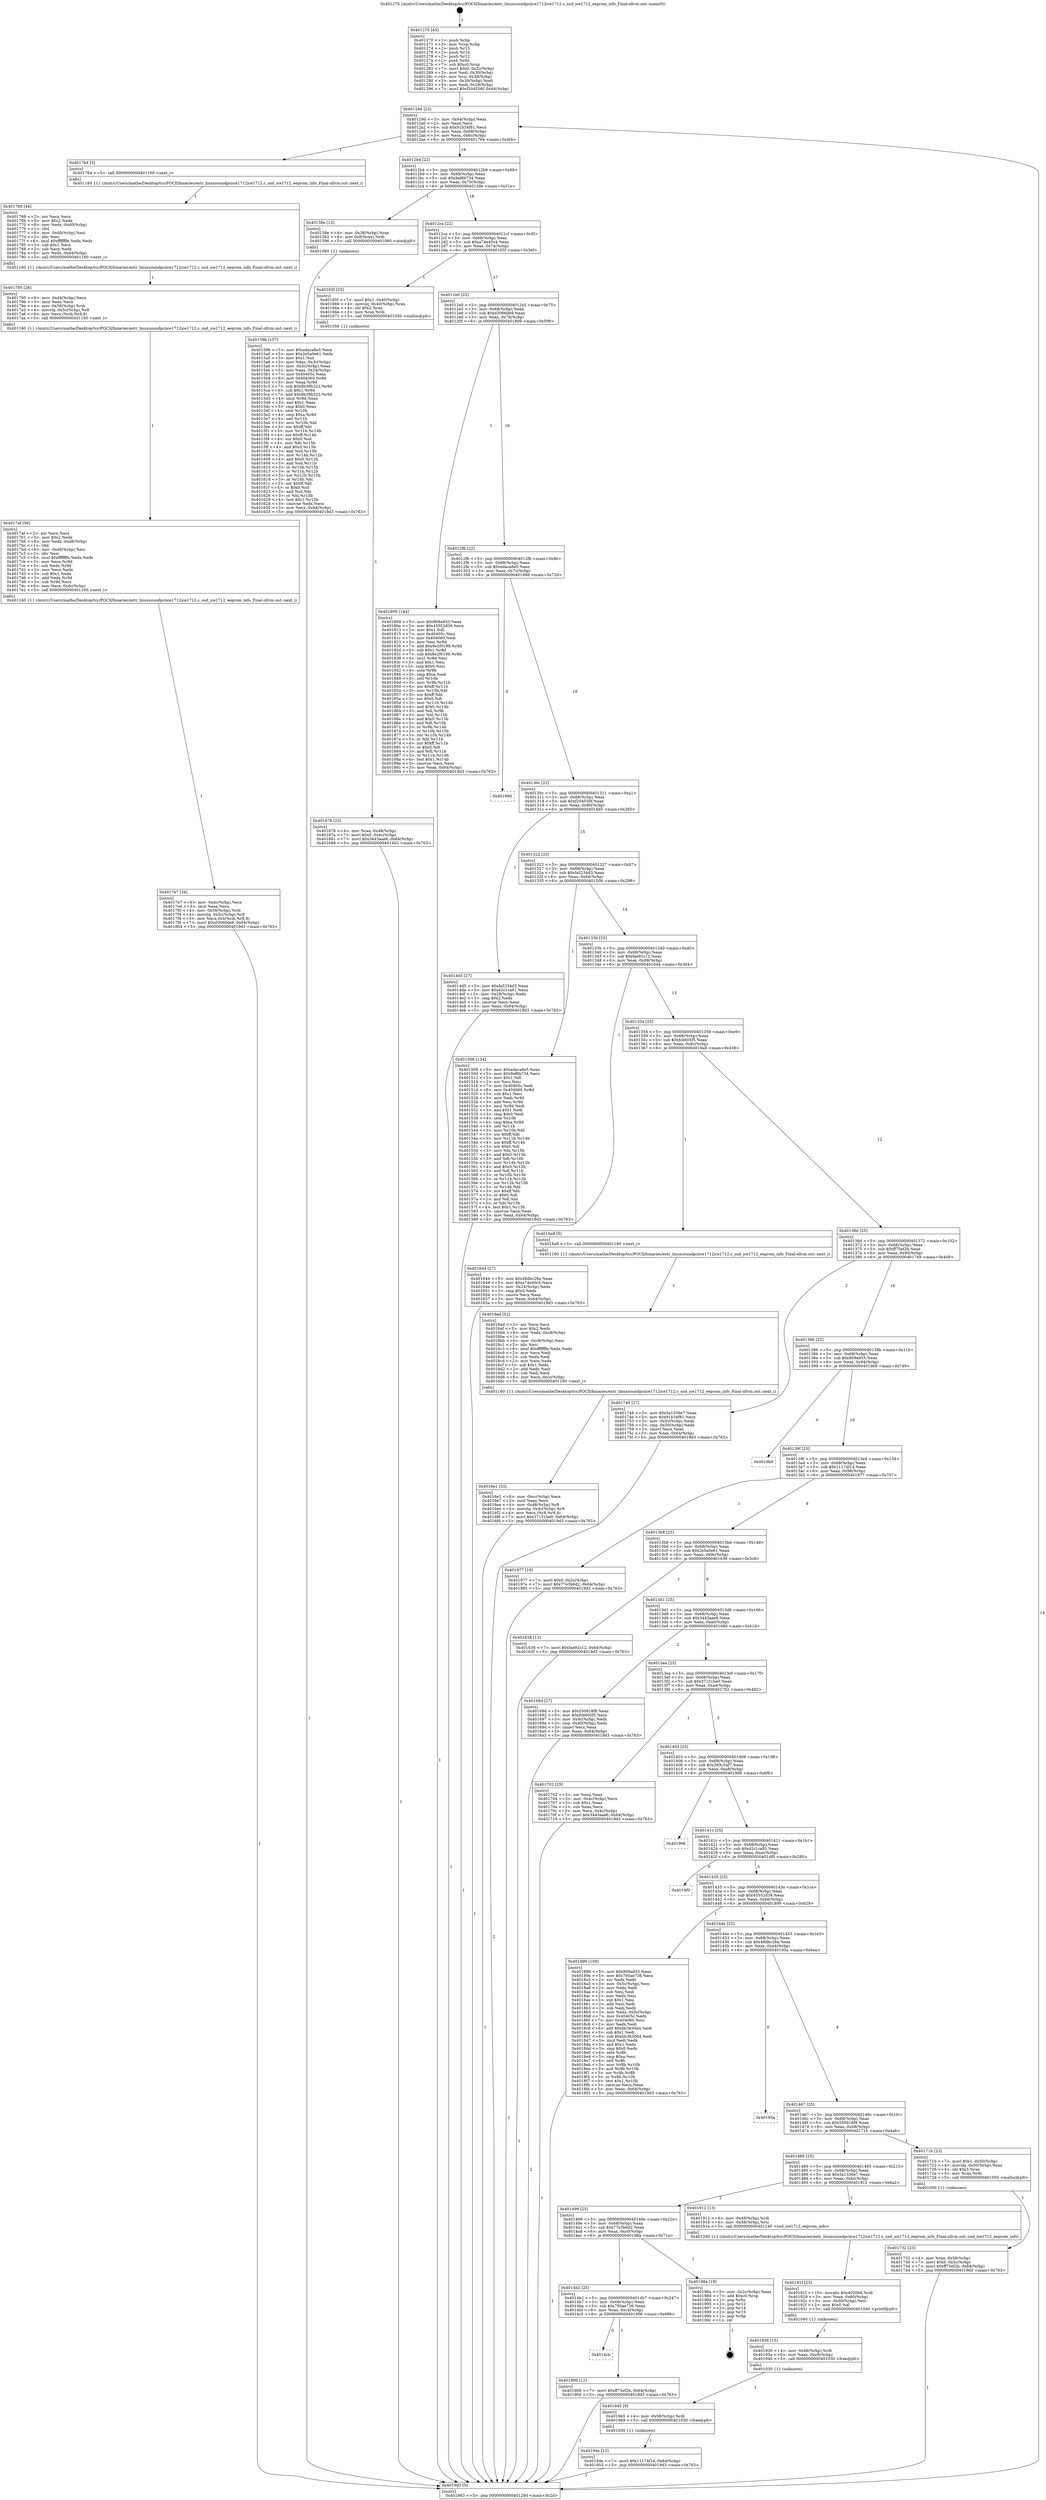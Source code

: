 digraph "0x401270" {
  label = "0x401270 (/mnt/c/Users/mathe/Desktop/tcc/POCII/binaries/extr_linuxsoundpciice1712ice1712.c_snd_ice1712_eeprom_info_Final-ollvm.out::main(0))"
  labelloc = "t"
  node[shape=record]

  Entry [label="",width=0.3,height=0.3,shape=circle,fillcolor=black,style=filled]
  "0x40129d" [label="{
     0x40129d [23]\l
     | [instrs]\l
     &nbsp;&nbsp;0x40129d \<+3\>: mov -0x64(%rbp),%eax\l
     &nbsp;&nbsp;0x4012a0 \<+2\>: mov %eax,%ecx\l
     &nbsp;&nbsp;0x4012a2 \<+6\>: sub $0x91b34f81,%ecx\l
     &nbsp;&nbsp;0x4012a8 \<+3\>: mov %eax,-0x68(%rbp)\l
     &nbsp;&nbsp;0x4012ab \<+3\>: mov %ecx,-0x6c(%rbp)\l
     &nbsp;&nbsp;0x4012ae \<+6\>: je 0000000000401764 \<main+0x4f4\>\l
  }"]
  "0x401764" [label="{
     0x401764 [5]\l
     | [instrs]\l
     &nbsp;&nbsp;0x401764 \<+5\>: call 0000000000401160 \<next_i\>\l
     | [calls]\l
     &nbsp;&nbsp;0x401160 \{1\} (/mnt/c/Users/mathe/Desktop/tcc/POCII/binaries/extr_linuxsoundpciice1712ice1712.c_snd_ice1712_eeprom_info_Final-ollvm.out::next_i)\l
  }"]
  "0x4012b4" [label="{
     0x4012b4 [22]\l
     | [instrs]\l
     &nbsp;&nbsp;0x4012b4 \<+5\>: jmp 00000000004012b9 \<main+0x49\>\l
     &nbsp;&nbsp;0x4012b9 \<+3\>: mov -0x68(%rbp),%eax\l
     &nbsp;&nbsp;0x4012bc \<+5\>: sub $0x9af6b734,%eax\l
     &nbsp;&nbsp;0x4012c1 \<+3\>: mov %eax,-0x70(%rbp)\l
     &nbsp;&nbsp;0x4012c4 \<+6\>: je 000000000040158e \<main+0x31e\>\l
  }"]
  Exit [label="",width=0.3,height=0.3,shape=circle,fillcolor=black,style=filled,peripheries=2]
  "0x40158e" [label="{
     0x40158e [13]\l
     | [instrs]\l
     &nbsp;&nbsp;0x40158e \<+4\>: mov -0x38(%rbp),%rax\l
     &nbsp;&nbsp;0x401592 \<+4\>: mov 0x8(%rax),%rdi\l
     &nbsp;&nbsp;0x401596 \<+5\>: call 0000000000401060 \<atoi@plt\>\l
     | [calls]\l
     &nbsp;&nbsp;0x401060 \{1\} (unknown)\l
  }"]
  "0x4012ca" [label="{
     0x4012ca [22]\l
     | [instrs]\l
     &nbsp;&nbsp;0x4012ca \<+5\>: jmp 00000000004012cf \<main+0x5f\>\l
     &nbsp;&nbsp;0x4012cf \<+3\>: mov -0x68(%rbp),%eax\l
     &nbsp;&nbsp;0x4012d2 \<+5\>: sub $0xa74e40c4,%eax\l
     &nbsp;&nbsp;0x4012d7 \<+3\>: mov %eax,-0x74(%rbp)\l
     &nbsp;&nbsp;0x4012da \<+6\>: je 000000000040165f \<main+0x3ef\>\l
  }"]
  "0x40194e" [label="{
     0x40194e [12]\l
     | [instrs]\l
     &nbsp;&nbsp;0x40194e \<+7\>: movl $0x11174f14,-0x64(%rbp)\l
     &nbsp;&nbsp;0x401955 \<+5\>: jmp 00000000004019d3 \<main+0x763\>\l
  }"]
  "0x40165f" [label="{
     0x40165f [23]\l
     | [instrs]\l
     &nbsp;&nbsp;0x40165f \<+7\>: movl $0x1,-0x40(%rbp)\l
     &nbsp;&nbsp;0x401666 \<+4\>: movslq -0x40(%rbp),%rax\l
     &nbsp;&nbsp;0x40166a \<+4\>: shl $0x2,%rax\l
     &nbsp;&nbsp;0x40166e \<+3\>: mov %rax,%rdi\l
     &nbsp;&nbsp;0x401671 \<+5\>: call 0000000000401050 \<malloc@plt\>\l
     | [calls]\l
     &nbsp;&nbsp;0x401050 \{1\} (unknown)\l
  }"]
  "0x4012e0" [label="{
     0x4012e0 [22]\l
     | [instrs]\l
     &nbsp;&nbsp;0x4012e0 \<+5\>: jmp 00000000004012e5 \<main+0x75\>\l
     &nbsp;&nbsp;0x4012e5 \<+3\>: mov -0x68(%rbp),%eax\l
     &nbsp;&nbsp;0x4012e8 \<+5\>: sub $0xd3066de9,%eax\l
     &nbsp;&nbsp;0x4012ed \<+3\>: mov %eax,-0x78(%rbp)\l
     &nbsp;&nbsp;0x4012f0 \<+6\>: je 0000000000401809 \<main+0x599\>\l
  }"]
  "0x401945" [label="{
     0x401945 [9]\l
     | [instrs]\l
     &nbsp;&nbsp;0x401945 \<+4\>: mov -0x58(%rbp),%rdi\l
     &nbsp;&nbsp;0x401949 \<+5\>: call 0000000000401030 \<free@plt\>\l
     | [calls]\l
     &nbsp;&nbsp;0x401030 \{1\} (unknown)\l
  }"]
  "0x401809" [label="{
     0x401809 [144]\l
     | [instrs]\l
     &nbsp;&nbsp;0x401809 \<+5\>: mov $0x909a933,%eax\l
     &nbsp;&nbsp;0x40180e \<+5\>: mov $0x45552d39,%ecx\l
     &nbsp;&nbsp;0x401813 \<+2\>: mov $0x1,%dl\l
     &nbsp;&nbsp;0x401815 \<+7\>: mov 0x40405c,%esi\l
     &nbsp;&nbsp;0x40181c \<+7\>: mov 0x404060,%edi\l
     &nbsp;&nbsp;0x401823 \<+3\>: mov %esi,%r8d\l
     &nbsp;&nbsp;0x401826 \<+7\>: add $0x8e2f0199,%r8d\l
     &nbsp;&nbsp;0x40182d \<+4\>: sub $0x1,%r8d\l
     &nbsp;&nbsp;0x401831 \<+7\>: sub $0x8e2f0199,%r8d\l
     &nbsp;&nbsp;0x401838 \<+4\>: imul %r8d,%esi\l
     &nbsp;&nbsp;0x40183c \<+3\>: and $0x1,%esi\l
     &nbsp;&nbsp;0x40183f \<+3\>: cmp $0x0,%esi\l
     &nbsp;&nbsp;0x401842 \<+4\>: sete %r9b\l
     &nbsp;&nbsp;0x401846 \<+3\>: cmp $0xa,%edi\l
     &nbsp;&nbsp;0x401849 \<+4\>: setl %r10b\l
     &nbsp;&nbsp;0x40184d \<+3\>: mov %r9b,%r11b\l
     &nbsp;&nbsp;0x401850 \<+4\>: xor $0xff,%r11b\l
     &nbsp;&nbsp;0x401854 \<+3\>: mov %r10b,%bl\l
     &nbsp;&nbsp;0x401857 \<+3\>: xor $0xff,%bl\l
     &nbsp;&nbsp;0x40185a \<+3\>: xor $0x0,%dl\l
     &nbsp;&nbsp;0x40185d \<+3\>: mov %r11b,%r14b\l
     &nbsp;&nbsp;0x401860 \<+4\>: and $0x0,%r14b\l
     &nbsp;&nbsp;0x401864 \<+3\>: and %dl,%r9b\l
     &nbsp;&nbsp;0x401867 \<+3\>: mov %bl,%r15b\l
     &nbsp;&nbsp;0x40186a \<+4\>: and $0x0,%r15b\l
     &nbsp;&nbsp;0x40186e \<+3\>: and %dl,%r10b\l
     &nbsp;&nbsp;0x401871 \<+3\>: or %r9b,%r14b\l
     &nbsp;&nbsp;0x401874 \<+3\>: or %r10b,%r15b\l
     &nbsp;&nbsp;0x401877 \<+3\>: xor %r15b,%r14b\l
     &nbsp;&nbsp;0x40187a \<+3\>: or %bl,%r11b\l
     &nbsp;&nbsp;0x40187d \<+4\>: xor $0xff,%r11b\l
     &nbsp;&nbsp;0x401881 \<+3\>: or $0x0,%dl\l
     &nbsp;&nbsp;0x401884 \<+3\>: and %dl,%r11b\l
     &nbsp;&nbsp;0x401887 \<+3\>: or %r11b,%r14b\l
     &nbsp;&nbsp;0x40188a \<+4\>: test $0x1,%r14b\l
     &nbsp;&nbsp;0x40188e \<+3\>: cmovne %ecx,%eax\l
     &nbsp;&nbsp;0x401891 \<+3\>: mov %eax,-0x64(%rbp)\l
     &nbsp;&nbsp;0x401894 \<+5\>: jmp 00000000004019d3 \<main+0x763\>\l
  }"]
  "0x4012f6" [label="{
     0x4012f6 [22]\l
     | [instrs]\l
     &nbsp;&nbsp;0x4012f6 \<+5\>: jmp 00000000004012fb \<main+0x8b\>\l
     &nbsp;&nbsp;0x4012fb \<+3\>: mov -0x68(%rbp),%eax\l
     &nbsp;&nbsp;0x4012fe \<+5\>: sub $0xedaca8e5,%eax\l
     &nbsp;&nbsp;0x401303 \<+3\>: mov %eax,-0x7c(%rbp)\l
     &nbsp;&nbsp;0x401306 \<+6\>: je 000000000040199d \<main+0x72d\>\l
  }"]
  "0x401936" [label="{
     0x401936 [15]\l
     | [instrs]\l
     &nbsp;&nbsp;0x401936 \<+4\>: mov -0x48(%rbp),%rdi\l
     &nbsp;&nbsp;0x40193a \<+6\>: mov %eax,-0xe0(%rbp)\l
     &nbsp;&nbsp;0x401940 \<+5\>: call 0000000000401030 \<free@plt\>\l
     | [calls]\l
     &nbsp;&nbsp;0x401030 \{1\} (unknown)\l
  }"]
  "0x40199d" [label="{
     0x40199d\l
  }", style=dashed]
  "0x40130c" [label="{
     0x40130c [22]\l
     | [instrs]\l
     &nbsp;&nbsp;0x40130c \<+5\>: jmp 0000000000401311 \<main+0xa1\>\l
     &nbsp;&nbsp;0x401311 \<+3\>: mov -0x68(%rbp),%eax\l
     &nbsp;&nbsp;0x401314 \<+5\>: sub $0xf204556f,%eax\l
     &nbsp;&nbsp;0x401319 \<+3\>: mov %eax,-0x80(%rbp)\l
     &nbsp;&nbsp;0x40131c \<+6\>: je 00000000004014d5 \<main+0x265\>\l
  }"]
  "0x40191f" [label="{
     0x40191f [23]\l
     | [instrs]\l
     &nbsp;&nbsp;0x40191f \<+10\>: movabs $0x4020b6,%rdi\l
     &nbsp;&nbsp;0x401929 \<+3\>: mov %eax,-0x60(%rbp)\l
     &nbsp;&nbsp;0x40192c \<+3\>: mov -0x60(%rbp),%esi\l
     &nbsp;&nbsp;0x40192f \<+2\>: mov $0x0,%al\l
     &nbsp;&nbsp;0x401931 \<+5\>: call 0000000000401040 \<printf@plt\>\l
     | [calls]\l
     &nbsp;&nbsp;0x401040 \{1\} (unknown)\l
  }"]
  "0x4014d5" [label="{
     0x4014d5 [27]\l
     | [instrs]\l
     &nbsp;&nbsp;0x4014d5 \<+5\>: mov $0xfa5234d3,%eax\l
     &nbsp;&nbsp;0x4014da \<+5\>: mov $0x42c1ca91,%ecx\l
     &nbsp;&nbsp;0x4014df \<+3\>: mov -0x28(%rbp),%edx\l
     &nbsp;&nbsp;0x4014e2 \<+3\>: cmp $0x2,%edx\l
     &nbsp;&nbsp;0x4014e5 \<+3\>: cmovne %ecx,%eax\l
     &nbsp;&nbsp;0x4014e8 \<+3\>: mov %eax,-0x64(%rbp)\l
     &nbsp;&nbsp;0x4014eb \<+5\>: jmp 00000000004019d3 \<main+0x763\>\l
  }"]
  "0x401322" [label="{
     0x401322 [25]\l
     | [instrs]\l
     &nbsp;&nbsp;0x401322 \<+5\>: jmp 0000000000401327 \<main+0xb7\>\l
     &nbsp;&nbsp;0x401327 \<+3\>: mov -0x68(%rbp),%eax\l
     &nbsp;&nbsp;0x40132a \<+5\>: sub $0xfa5234d3,%eax\l
     &nbsp;&nbsp;0x40132f \<+6\>: mov %eax,-0x84(%rbp)\l
     &nbsp;&nbsp;0x401335 \<+6\>: je 0000000000401508 \<main+0x298\>\l
  }"]
  "0x4019d3" [label="{
     0x4019d3 [5]\l
     | [instrs]\l
     &nbsp;&nbsp;0x4019d3 \<+5\>: jmp 000000000040129d \<main+0x2d\>\l
  }"]
  "0x401270" [label="{
     0x401270 [45]\l
     | [instrs]\l
     &nbsp;&nbsp;0x401270 \<+1\>: push %rbp\l
     &nbsp;&nbsp;0x401271 \<+3\>: mov %rsp,%rbp\l
     &nbsp;&nbsp;0x401274 \<+2\>: push %r15\l
     &nbsp;&nbsp;0x401276 \<+2\>: push %r14\l
     &nbsp;&nbsp;0x401278 \<+2\>: push %r12\l
     &nbsp;&nbsp;0x40127a \<+1\>: push %rbx\l
     &nbsp;&nbsp;0x40127b \<+7\>: sub $0xc0,%rsp\l
     &nbsp;&nbsp;0x401282 \<+7\>: movl $0x0,-0x2c(%rbp)\l
     &nbsp;&nbsp;0x401289 \<+3\>: mov %edi,-0x30(%rbp)\l
     &nbsp;&nbsp;0x40128c \<+4\>: mov %rsi,-0x38(%rbp)\l
     &nbsp;&nbsp;0x401290 \<+3\>: mov -0x30(%rbp),%edi\l
     &nbsp;&nbsp;0x401293 \<+3\>: mov %edi,-0x28(%rbp)\l
     &nbsp;&nbsp;0x401296 \<+7\>: movl $0xf204556f,-0x64(%rbp)\l
  }"]
  "0x4014cb" [label="{
     0x4014cb\l
  }", style=dashed]
  "0x401508" [label="{
     0x401508 [134]\l
     | [instrs]\l
     &nbsp;&nbsp;0x401508 \<+5\>: mov $0xedaca8e5,%eax\l
     &nbsp;&nbsp;0x40150d \<+5\>: mov $0x9af6b734,%ecx\l
     &nbsp;&nbsp;0x401512 \<+2\>: mov $0x1,%dl\l
     &nbsp;&nbsp;0x401514 \<+2\>: xor %esi,%esi\l
     &nbsp;&nbsp;0x401516 \<+7\>: mov 0x40405c,%edi\l
     &nbsp;&nbsp;0x40151d \<+8\>: mov 0x404060,%r8d\l
     &nbsp;&nbsp;0x401525 \<+3\>: sub $0x1,%esi\l
     &nbsp;&nbsp;0x401528 \<+3\>: mov %edi,%r9d\l
     &nbsp;&nbsp;0x40152b \<+3\>: add %esi,%r9d\l
     &nbsp;&nbsp;0x40152e \<+4\>: imul %r9d,%edi\l
     &nbsp;&nbsp;0x401532 \<+3\>: and $0x1,%edi\l
     &nbsp;&nbsp;0x401535 \<+3\>: cmp $0x0,%edi\l
     &nbsp;&nbsp;0x401538 \<+4\>: sete %r10b\l
     &nbsp;&nbsp;0x40153c \<+4\>: cmp $0xa,%r8d\l
     &nbsp;&nbsp;0x401540 \<+4\>: setl %r11b\l
     &nbsp;&nbsp;0x401544 \<+3\>: mov %r10b,%bl\l
     &nbsp;&nbsp;0x401547 \<+3\>: xor $0xff,%bl\l
     &nbsp;&nbsp;0x40154a \<+3\>: mov %r11b,%r14b\l
     &nbsp;&nbsp;0x40154d \<+4\>: xor $0xff,%r14b\l
     &nbsp;&nbsp;0x401551 \<+3\>: xor $0x0,%dl\l
     &nbsp;&nbsp;0x401554 \<+3\>: mov %bl,%r15b\l
     &nbsp;&nbsp;0x401557 \<+4\>: and $0x0,%r15b\l
     &nbsp;&nbsp;0x40155b \<+3\>: and %dl,%r10b\l
     &nbsp;&nbsp;0x40155e \<+3\>: mov %r14b,%r12b\l
     &nbsp;&nbsp;0x401561 \<+4\>: and $0x0,%r12b\l
     &nbsp;&nbsp;0x401565 \<+3\>: and %dl,%r11b\l
     &nbsp;&nbsp;0x401568 \<+3\>: or %r10b,%r15b\l
     &nbsp;&nbsp;0x40156b \<+3\>: or %r11b,%r12b\l
     &nbsp;&nbsp;0x40156e \<+3\>: xor %r12b,%r15b\l
     &nbsp;&nbsp;0x401571 \<+3\>: or %r14b,%bl\l
     &nbsp;&nbsp;0x401574 \<+3\>: xor $0xff,%bl\l
     &nbsp;&nbsp;0x401577 \<+3\>: or $0x0,%dl\l
     &nbsp;&nbsp;0x40157a \<+2\>: and %dl,%bl\l
     &nbsp;&nbsp;0x40157c \<+3\>: or %bl,%r15b\l
     &nbsp;&nbsp;0x40157f \<+4\>: test $0x1,%r15b\l
     &nbsp;&nbsp;0x401583 \<+3\>: cmovne %ecx,%eax\l
     &nbsp;&nbsp;0x401586 \<+3\>: mov %eax,-0x64(%rbp)\l
     &nbsp;&nbsp;0x401589 \<+5\>: jmp 00000000004019d3 \<main+0x763\>\l
  }"]
  "0x40133b" [label="{
     0x40133b [25]\l
     | [instrs]\l
     &nbsp;&nbsp;0x40133b \<+5\>: jmp 0000000000401340 \<main+0xd0\>\l
     &nbsp;&nbsp;0x401340 \<+3\>: mov -0x68(%rbp),%eax\l
     &nbsp;&nbsp;0x401343 \<+5\>: sub $0xfae92c12,%eax\l
     &nbsp;&nbsp;0x401348 \<+6\>: mov %eax,-0x88(%rbp)\l
     &nbsp;&nbsp;0x40134e \<+6\>: je 0000000000401644 \<main+0x3d4\>\l
  }"]
  "0x40159b" [label="{
     0x40159b [157]\l
     | [instrs]\l
     &nbsp;&nbsp;0x40159b \<+5\>: mov $0xedaca8e5,%ecx\l
     &nbsp;&nbsp;0x4015a0 \<+5\>: mov $0x2e5a0e61,%edx\l
     &nbsp;&nbsp;0x4015a5 \<+3\>: mov $0x1,%sil\l
     &nbsp;&nbsp;0x4015a8 \<+3\>: mov %eax,-0x3c(%rbp)\l
     &nbsp;&nbsp;0x4015ab \<+3\>: mov -0x3c(%rbp),%eax\l
     &nbsp;&nbsp;0x4015ae \<+3\>: mov %eax,-0x24(%rbp)\l
     &nbsp;&nbsp;0x4015b1 \<+7\>: mov 0x40405c,%eax\l
     &nbsp;&nbsp;0x4015b8 \<+8\>: mov 0x404060,%r8d\l
     &nbsp;&nbsp;0x4015c0 \<+3\>: mov %eax,%r9d\l
     &nbsp;&nbsp;0x4015c3 \<+7\>: sub $0x8b39b322,%r9d\l
     &nbsp;&nbsp;0x4015ca \<+4\>: sub $0x1,%r9d\l
     &nbsp;&nbsp;0x4015ce \<+7\>: add $0x8b39b322,%r9d\l
     &nbsp;&nbsp;0x4015d5 \<+4\>: imul %r9d,%eax\l
     &nbsp;&nbsp;0x4015d9 \<+3\>: and $0x1,%eax\l
     &nbsp;&nbsp;0x4015dc \<+3\>: cmp $0x0,%eax\l
     &nbsp;&nbsp;0x4015df \<+4\>: sete %r10b\l
     &nbsp;&nbsp;0x4015e3 \<+4\>: cmp $0xa,%r8d\l
     &nbsp;&nbsp;0x4015e7 \<+4\>: setl %r11b\l
     &nbsp;&nbsp;0x4015eb \<+3\>: mov %r10b,%bl\l
     &nbsp;&nbsp;0x4015ee \<+3\>: xor $0xff,%bl\l
     &nbsp;&nbsp;0x4015f1 \<+3\>: mov %r11b,%r14b\l
     &nbsp;&nbsp;0x4015f4 \<+4\>: xor $0xff,%r14b\l
     &nbsp;&nbsp;0x4015f8 \<+4\>: xor $0x0,%sil\l
     &nbsp;&nbsp;0x4015fc \<+3\>: mov %bl,%r15b\l
     &nbsp;&nbsp;0x4015ff \<+4\>: and $0x0,%r15b\l
     &nbsp;&nbsp;0x401603 \<+3\>: and %sil,%r10b\l
     &nbsp;&nbsp;0x401606 \<+3\>: mov %r14b,%r12b\l
     &nbsp;&nbsp;0x401609 \<+4\>: and $0x0,%r12b\l
     &nbsp;&nbsp;0x40160d \<+3\>: and %sil,%r11b\l
     &nbsp;&nbsp;0x401610 \<+3\>: or %r10b,%r15b\l
     &nbsp;&nbsp;0x401613 \<+3\>: or %r11b,%r12b\l
     &nbsp;&nbsp;0x401616 \<+3\>: xor %r12b,%r15b\l
     &nbsp;&nbsp;0x401619 \<+3\>: or %r14b,%bl\l
     &nbsp;&nbsp;0x40161c \<+3\>: xor $0xff,%bl\l
     &nbsp;&nbsp;0x40161f \<+4\>: or $0x0,%sil\l
     &nbsp;&nbsp;0x401623 \<+3\>: and %sil,%bl\l
     &nbsp;&nbsp;0x401626 \<+3\>: or %bl,%r15b\l
     &nbsp;&nbsp;0x401629 \<+4\>: test $0x1,%r15b\l
     &nbsp;&nbsp;0x40162d \<+3\>: cmovne %edx,%ecx\l
     &nbsp;&nbsp;0x401630 \<+3\>: mov %ecx,-0x64(%rbp)\l
     &nbsp;&nbsp;0x401633 \<+5\>: jmp 00000000004019d3 \<main+0x763\>\l
  }"]
  "0x401906" [label="{
     0x401906 [12]\l
     | [instrs]\l
     &nbsp;&nbsp;0x401906 \<+7\>: movl $0xff75ef2b,-0x64(%rbp)\l
     &nbsp;&nbsp;0x40190d \<+5\>: jmp 00000000004019d3 \<main+0x763\>\l
  }"]
  "0x401644" [label="{
     0x401644 [27]\l
     | [instrs]\l
     &nbsp;&nbsp;0x401644 \<+5\>: mov $0x48dbc26a,%eax\l
     &nbsp;&nbsp;0x401649 \<+5\>: mov $0xa74e40c4,%ecx\l
     &nbsp;&nbsp;0x40164e \<+3\>: mov -0x24(%rbp),%edx\l
     &nbsp;&nbsp;0x401651 \<+3\>: cmp $0x0,%edx\l
     &nbsp;&nbsp;0x401654 \<+3\>: cmove %ecx,%eax\l
     &nbsp;&nbsp;0x401657 \<+3\>: mov %eax,-0x64(%rbp)\l
     &nbsp;&nbsp;0x40165a \<+5\>: jmp 00000000004019d3 \<main+0x763\>\l
  }"]
  "0x401354" [label="{
     0x401354 [25]\l
     | [instrs]\l
     &nbsp;&nbsp;0x401354 \<+5\>: jmp 0000000000401359 \<main+0xe9\>\l
     &nbsp;&nbsp;0x401359 \<+3\>: mov -0x68(%rbp),%eax\l
     &nbsp;&nbsp;0x40135c \<+5\>: sub $0xfcb605f5,%eax\l
     &nbsp;&nbsp;0x401361 \<+6\>: mov %eax,-0x8c(%rbp)\l
     &nbsp;&nbsp;0x401367 \<+6\>: je 00000000004016a8 \<main+0x438\>\l
  }"]
  "0x4014b2" [label="{
     0x4014b2 [25]\l
     | [instrs]\l
     &nbsp;&nbsp;0x4014b2 \<+5\>: jmp 00000000004014b7 \<main+0x247\>\l
     &nbsp;&nbsp;0x4014b7 \<+3\>: mov -0x68(%rbp),%eax\l
     &nbsp;&nbsp;0x4014ba \<+5\>: sub $0x795ae736,%eax\l
     &nbsp;&nbsp;0x4014bf \<+6\>: mov %eax,-0xc4(%rbp)\l
     &nbsp;&nbsp;0x4014c5 \<+6\>: je 0000000000401906 \<main+0x696\>\l
  }"]
  "0x4016a8" [label="{
     0x4016a8 [5]\l
     | [instrs]\l
     &nbsp;&nbsp;0x4016a8 \<+5\>: call 0000000000401160 \<next_i\>\l
     | [calls]\l
     &nbsp;&nbsp;0x401160 \{1\} (/mnt/c/Users/mathe/Desktop/tcc/POCII/binaries/extr_linuxsoundpciice1712ice1712.c_snd_ice1712_eeprom_info_Final-ollvm.out::next_i)\l
  }"]
  "0x40136d" [label="{
     0x40136d [25]\l
     | [instrs]\l
     &nbsp;&nbsp;0x40136d \<+5\>: jmp 0000000000401372 \<main+0x102\>\l
     &nbsp;&nbsp;0x401372 \<+3\>: mov -0x68(%rbp),%eax\l
     &nbsp;&nbsp;0x401375 \<+5\>: sub $0xff75ef2b,%eax\l
     &nbsp;&nbsp;0x40137a \<+6\>: mov %eax,-0x90(%rbp)\l
     &nbsp;&nbsp;0x401380 \<+6\>: je 0000000000401749 \<main+0x4d9\>\l
  }"]
  "0x40198a" [label="{
     0x40198a [19]\l
     | [instrs]\l
     &nbsp;&nbsp;0x40198a \<+3\>: mov -0x2c(%rbp),%eax\l
     &nbsp;&nbsp;0x40198d \<+7\>: add $0xc0,%rsp\l
     &nbsp;&nbsp;0x401994 \<+1\>: pop %rbx\l
     &nbsp;&nbsp;0x401995 \<+2\>: pop %r12\l
     &nbsp;&nbsp;0x401997 \<+2\>: pop %r14\l
     &nbsp;&nbsp;0x401999 \<+2\>: pop %r15\l
     &nbsp;&nbsp;0x40199b \<+1\>: pop %rbp\l
     &nbsp;&nbsp;0x40199c \<+1\>: ret\l
  }"]
  "0x401749" [label="{
     0x401749 [27]\l
     | [instrs]\l
     &nbsp;&nbsp;0x401749 \<+5\>: mov $0x5a1336e7,%eax\l
     &nbsp;&nbsp;0x40174e \<+5\>: mov $0x91b34f81,%ecx\l
     &nbsp;&nbsp;0x401753 \<+3\>: mov -0x5c(%rbp),%edx\l
     &nbsp;&nbsp;0x401756 \<+3\>: cmp -0x50(%rbp),%edx\l
     &nbsp;&nbsp;0x401759 \<+3\>: cmovl %ecx,%eax\l
     &nbsp;&nbsp;0x40175c \<+3\>: mov %eax,-0x64(%rbp)\l
     &nbsp;&nbsp;0x40175f \<+5\>: jmp 00000000004019d3 \<main+0x763\>\l
  }"]
  "0x401386" [label="{
     0x401386 [25]\l
     | [instrs]\l
     &nbsp;&nbsp;0x401386 \<+5\>: jmp 000000000040138b \<main+0x11b\>\l
     &nbsp;&nbsp;0x40138b \<+3\>: mov -0x68(%rbp),%eax\l
     &nbsp;&nbsp;0x40138e \<+5\>: sub $0x909a933,%eax\l
     &nbsp;&nbsp;0x401393 \<+6\>: mov %eax,-0x94(%rbp)\l
     &nbsp;&nbsp;0x401399 \<+6\>: je 00000000004019b9 \<main+0x749\>\l
  }"]
  "0x401499" [label="{
     0x401499 [25]\l
     | [instrs]\l
     &nbsp;&nbsp;0x401499 \<+5\>: jmp 000000000040149e \<main+0x22e\>\l
     &nbsp;&nbsp;0x40149e \<+3\>: mov -0x68(%rbp),%eax\l
     &nbsp;&nbsp;0x4014a1 \<+5\>: sub $0x77e3b6d2,%eax\l
     &nbsp;&nbsp;0x4014a6 \<+6\>: mov %eax,-0xc0(%rbp)\l
     &nbsp;&nbsp;0x4014ac \<+6\>: je 000000000040198a \<main+0x71a\>\l
  }"]
  "0x4019b9" [label="{
     0x4019b9\l
  }", style=dashed]
  "0x40139f" [label="{
     0x40139f [25]\l
     | [instrs]\l
     &nbsp;&nbsp;0x40139f \<+5\>: jmp 00000000004013a4 \<main+0x134\>\l
     &nbsp;&nbsp;0x4013a4 \<+3\>: mov -0x68(%rbp),%eax\l
     &nbsp;&nbsp;0x4013a7 \<+5\>: sub $0x11174f14,%eax\l
     &nbsp;&nbsp;0x4013ac \<+6\>: mov %eax,-0x98(%rbp)\l
     &nbsp;&nbsp;0x4013b2 \<+6\>: je 0000000000401977 \<main+0x707\>\l
  }"]
  "0x401912" [label="{
     0x401912 [13]\l
     | [instrs]\l
     &nbsp;&nbsp;0x401912 \<+4\>: mov -0x48(%rbp),%rdi\l
     &nbsp;&nbsp;0x401916 \<+4\>: mov -0x58(%rbp),%rsi\l
     &nbsp;&nbsp;0x40191a \<+5\>: call 0000000000401240 \<snd_ice1712_eeprom_info\>\l
     | [calls]\l
     &nbsp;&nbsp;0x401240 \{1\} (/mnt/c/Users/mathe/Desktop/tcc/POCII/binaries/extr_linuxsoundpciice1712ice1712.c_snd_ice1712_eeprom_info_Final-ollvm.out::snd_ice1712_eeprom_info)\l
  }"]
  "0x401977" [label="{
     0x401977 [19]\l
     | [instrs]\l
     &nbsp;&nbsp;0x401977 \<+7\>: movl $0x0,-0x2c(%rbp)\l
     &nbsp;&nbsp;0x40197e \<+7\>: movl $0x77e3b6d2,-0x64(%rbp)\l
     &nbsp;&nbsp;0x401985 \<+5\>: jmp 00000000004019d3 \<main+0x763\>\l
  }"]
  "0x4013b8" [label="{
     0x4013b8 [25]\l
     | [instrs]\l
     &nbsp;&nbsp;0x4013b8 \<+5\>: jmp 00000000004013bd \<main+0x14d\>\l
     &nbsp;&nbsp;0x4013bd \<+3\>: mov -0x68(%rbp),%eax\l
     &nbsp;&nbsp;0x4013c0 \<+5\>: sub $0x2e5a0e61,%eax\l
     &nbsp;&nbsp;0x4013c5 \<+6\>: mov %eax,-0x9c(%rbp)\l
     &nbsp;&nbsp;0x4013cb \<+6\>: je 0000000000401638 \<main+0x3c8\>\l
  }"]
  "0x4017e7" [label="{
     0x4017e7 [34]\l
     | [instrs]\l
     &nbsp;&nbsp;0x4017e7 \<+6\>: mov -0xdc(%rbp),%ecx\l
     &nbsp;&nbsp;0x4017ed \<+3\>: imul %eax,%ecx\l
     &nbsp;&nbsp;0x4017f0 \<+4\>: mov -0x58(%rbp),%rdi\l
     &nbsp;&nbsp;0x4017f4 \<+4\>: movslq -0x5c(%rbp),%r8\l
     &nbsp;&nbsp;0x4017f8 \<+5\>: mov %ecx,0x4(%rdi,%r8,8)\l
     &nbsp;&nbsp;0x4017fd \<+7\>: movl $0xd3066de9,-0x64(%rbp)\l
     &nbsp;&nbsp;0x401804 \<+5\>: jmp 00000000004019d3 \<main+0x763\>\l
  }"]
  "0x401638" [label="{
     0x401638 [12]\l
     | [instrs]\l
     &nbsp;&nbsp;0x401638 \<+7\>: movl $0xfae92c12,-0x64(%rbp)\l
     &nbsp;&nbsp;0x40163f \<+5\>: jmp 00000000004019d3 \<main+0x763\>\l
  }"]
  "0x4013d1" [label="{
     0x4013d1 [25]\l
     | [instrs]\l
     &nbsp;&nbsp;0x4013d1 \<+5\>: jmp 00000000004013d6 \<main+0x166\>\l
     &nbsp;&nbsp;0x4013d6 \<+3\>: mov -0x68(%rbp),%eax\l
     &nbsp;&nbsp;0x4013d9 \<+5\>: sub $0x3443aae6,%eax\l
     &nbsp;&nbsp;0x4013de \<+6\>: mov %eax,-0xa0(%rbp)\l
     &nbsp;&nbsp;0x4013e4 \<+6\>: je 000000000040168d \<main+0x41d\>\l
  }"]
  "0x401676" [label="{
     0x401676 [23]\l
     | [instrs]\l
     &nbsp;&nbsp;0x401676 \<+4\>: mov %rax,-0x48(%rbp)\l
     &nbsp;&nbsp;0x40167a \<+7\>: movl $0x0,-0x4c(%rbp)\l
     &nbsp;&nbsp;0x401681 \<+7\>: movl $0x3443aae6,-0x64(%rbp)\l
     &nbsp;&nbsp;0x401688 \<+5\>: jmp 00000000004019d3 \<main+0x763\>\l
  }"]
  "0x4017af" [label="{
     0x4017af [56]\l
     | [instrs]\l
     &nbsp;&nbsp;0x4017af \<+2\>: xor %ecx,%ecx\l
     &nbsp;&nbsp;0x4017b1 \<+5\>: mov $0x2,%edx\l
     &nbsp;&nbsp;0x4017b6 \<+6\>: mov %edx,-0xd8(%rbp)\l
     &nbsp;&nbsp;0x4017bc \<+1\>: cltd\l
     &nbsp;&nbsp;0x4017bd \<+6\>: mov -0xd8(%rbp),%esi\l
     &nbsp;&nbsp;0x4017c3 \<+2\>: idiv %esi\l
     &nbsp;&nbsp;0x4017c5 \<+6\>: imul $0xfffffffe,%edx,%edx\l
     &nbsp;&nbsp;0x4017cb \<+3\>: mov %ecx,%r9d\l
     &nbsp;&nbsp;0x4017ce \<+3\>: sub %edx,%r9d\l
     &nbsp;&nbsp;0x4017d1 \<+2\>: mov %ecx,%edx\l
     &nbsp;&nbsp;0x4017d3 \<+3\>: sub $0x1,%edx\l
     &nbsp;&nbsp;0x4017d6 \<+3\>: add %edx,%r9d\l
     &nbsp;&nbsp;0x4017d9 \<+3\>: sub %r9d,%ecx\l
     &nbsp;&nbsp;0x4017dc \<+6\>: mov %ecx,-0xdc(%rbp)\l
     &nbsp;&nbsp;0x4017e2 \<+5\>: call 0000000000401160 \<next_i\>\l
     | [calls]\l
     &nbsp;&nbsp;0x401160 \{1\} (/mnt/c/Users/mathe/Desktop/tcc/POCII/binaries/extr_linuxsoundpciice1712ice1712.c_snd_ice1712_eeprom_info_Final-ollvm.out::next_i)\l
  }"]
  "0x40168d" [label="{
     0x40168d [27]\l
     | [instrs]\l
     &nbsp;&nbsp;0x40168d \<+5\>: mov $0x550918f8,%eax\l
     &nbsp;&nbsp;0x401692 \<+5\>: mov $0xfcb605f5,%ecx\l
     &nbsp;&nbsp;0x401697 \<+3\>: mov -0x4c(%rbp),%edx\l
     &nbsp;&nbsp;0x40169a \<+3\>: cmp -0x40(%rbp),%edx\l
     &nbsp;&nbsp;0x40169d \<+3\>: cmovl %ecx,%eax\l
     &nbsp;&nbsp;0x4016a0 \<+3\>: mov %eax,-0x64(%rbp)\l
     &nbsp;&nbsp;0x4016a3 \<+5\>: jmp 00000000004019d3 \<main+0x763\>\l
  }"]
  "0x4013ea" [label="{
     0x4013ea [25]\l
     | [instrs]\l
     &nbsp;&nbsp;0x4013ea \<+5\>: jmp 00000000004013ef \<main+0x17f\>\l
     &nbsp;&nbsp;0x4013ef \<+3\>: mov -0x68(%rbp),%eax\l
     &nbsp;&nbsp;0x4013f2 \<+5\>: sub $0x37151be0,%eax\l
     &nbsp;&nbsp;0x4013f7 \<+6\>: mov %eax,-0xa4(%rbp)\l
     &nbsp;&nbsp;0x4013fd \<+6\>: je 0000000000401702 \<main+0x492\>\l
  }"]
  "0x4016ad" [label="{
     0x4016ad [52]\l
     | [instrs]\l
     &nbsp;&nbsp;0x4016ad \<+2\>: xor %ecx,%ecx\l
     &nbsp;&nbsp;0x4016af \<+5\>: mov $0x2,%edx\l
     &nbsp;&nbsp;0x4016b4 \<+6\>: mov %edx,-0xc8(%rbp)\l
     &nbsp;&nbsp;0x4016ba \<+1\>: cltd\l
     &nbsp;&nbsp;0x4016bb \<+6\>: mov -0xc8(%rbp),%esi\l
     &nbsp;&nbsp;0x4016c1 \<+2\>: idiv %esi\l
     &nbsp;&nbsp;0x4016c3 \<+6\>: imul $0xfffffffe,%edx,%edx\l
     &nbsp;&nbsp;0x4016c9 \<+2\>: mov %ecx,%edi\l
     &nbsp;&nbsp;0x4016cb \<+2\>: sub %edx,%edi\l
     &nbsp;&nbsp;0x4016cd \<+2\>: mov %ecx,%edx\l
     &nbsp;&nbsp;0x4016cf \<+3\>: sub $0x1,%edx\l
     &nbsp;&nbsp;0x4016d2 \<+2\>: add %edx,%edi\l
     &nbsp;&nbsp;0x4016d4 \<+2\>: sub %edi,%ecx\l
     &nbsp;&nbsp;0x4016d6 \<+6\>: mov %ecx,-0xcc(%rbp)\l
     &nbsp;&nbsp;0x4016dc \<+5\>: call 0000000000401160 \<next_i\>\l
     | [calls]\l
     &nbsp;&nbsp;0x401160 \{1\} (/mnt/c/Users/mathe/Desktop/tcc/POCII/binaries/extr_linuxsoundpciice1712ice1712.c_snd_ice1712_eeprom_info_Final-ollvm.out::next_i)\l
  }"]
  "0x4016e1" [label="{
     0x4016e1 [33]\l
     | [instrs]\l
     &nbsp;&nbsp;0x4016e1 \<+6\>: mov -0xcc(%rbp),%ecx\l
     &nbsp;&nbsp;0x4016e7 \<+3\>: imul %eax,%ecx\l
     &nbsp;&nbsp;0x4016ea \<+4\>: mov -0x48(%rbp),%r8\l
     &nbsp;&nbsp;0x4016ee \<+4\>: movslq -0x4c(%rbp),%r9\l
     &nbsp;&nbsp;0x4016f2 \<+4\>: mov %ecx,(%r8,%r9,4)\l
     &nbsp;&nbsp;0x4016f6 \<+7\>: movl $0x37151be0,-0x64(%rbp)\l
     &nbsp;&nbsp;0x4016fd \<+5\>: jmp 00000000004019d3 \<main+0x763\>\l
  }"]
  "0x401795" [label="{
     0x401795 [26]\l
     | [instrs]\l
     &nbsp;&nbsp;0x401795 \<+6\>: mov -0xd4(%rbp),%ecx\l
     &nbsp;&nbsp;0x40179b \<+3\>: imul %eax,%ecx\l
     &nbsp;&nbsp;0x40179e \<+4\>: mov -0x58(%rbp),%rdi\l
     &nbsp;&nbsp;0x4017a2 \<+4\>: movslq -0x5c(%rbp),%r8\l
     &nbsp;&nbsp;0x4017a6 \<+4\>: mov %ecx,(%rdi,%r8,8)\l
     &nbsp;&nbsp;0x4017aa \<+5\>: call 0000000000401160 \<next_i\>\l
     | [calls]\l
     &nbsp;&nbsp;0x401160 \{1\} (/mnt/c/Users/mathe/Desktop/tcc/POCII/binaries/extr_linuxsoundpciice1712ice1712.c_snd_ice1712_eeprom_info_Final-ollvm.out::next_i)\l
  }"]
  "0x401702" [label="{
     0x401702 [25]\l
     | [instrs]\l
     &nbsp;&nbsp;0x401702 \<+2\>: xor %eax,%eax\l
     &nbsp;&nbsp;0x401704 \<+3\>: mov -0x4c(%rbp),%ecx\l
     &nbsp;&nbsp;0x401707 \<+3\>: sub $0x1,%eax\l
     &nbsp;&nbsp;0x40170a \<+2\>: sub %eax,%ecx\l
     &nbsp;&nbsp;0x40170c \<+3\>: mov %ecx,-0x4c(%rbp)\l
     &nbsp;&nbsp;0x40170f \<+7\>: movl $0x3443aae6,-0x64(%rbp)\l
     &nbsp;&nbsp;0x401716 \<+5\>: jmp 00000000004019d3 \<main+0x763\>\l
  }"]
  "0x401403" [label="{
     0x401403 [25]\l
     | [instrs]\l
     &nbsp;&nbsp;0x401403 \<+5\>: jmp 0000000000401408 \<main+0x198\>\l
     &nbsp;&nbsp;0x401408 \<+3\>: mov -0x68(%rbp),%eax\l
     &nbsp;&nbsp;0x40140b \<+5\>: sub $0x393c34f7,%eax\l
     &nbsp;&nbsp;0x401410 \<+6\>: mov %eax,-0xa8(%rbp)\l
     &nbsp;&nbsp;0x401416 \<+6\>: je 0000000000401966 \<main+0x6f6\>\l
  }"]
  "0x401769" [label="{
     0x401769 [44]\l
     | [instrs]\l
     &nbsp;&nbsp;0x401769 \<+2\>: xor %ecx,%ecx\l
     &nbsp;&nbsp;0x40176b \<+5\>: mov $0x2,%edx\l
     &nbsp;&nbsp;0x401770 \<+6\>: mov %edx,-0xd0(%rbp)\l
     &nbsp;&nbsp;0x401776 \<+1\>: cltd\l
     &nbsp;&nbsp;0x401777 \<+6\>: mov -0xd0(%rbp),%esi\l
     &nbsp;&nbsp;0x40177d \<+2\>: idiv %esi\l
     &nbsp;&nbsp;0x40177f \<+6\>: imul $0xfffffffe,%edx,%edx\l
     &nbsp;&nbsp;0x401785 \<+3\>: sub $0x1,%ecx\l
     &nbsp;&nbsp;0x401788 \<+2\>: sub %ecx,%edx\l
     &nbsp;&nbsp;0x40178a \<+6\>: mov %edx,-0xd4(%rbp)\l
     &nbsp;&nbsp;0x401790 \<+5\>: call 0000000000401160 \<next_i\>\l
     | [calls]\l
     &nbsp;&nbsp;0x401160 \{1\} (/mnt/c/Users/mathe/Desktop/tcc/POCII/binaries/extr_linuxsoundpciice1712ice1712.c_snd_ice1712_eeprom_info_Final-ollvm.out::next_i)\l
  }"]
  "0x401966" [label="{
     0x401966\l
  }", style=dashed]
  "0x40141c" [label="{
     0x40141c [25]\l
     | [instrs]\l
     &nbsp;&nbsp;0x40141c \<+5\>: jmp 0000000000401421 \<main+0x1b1\>\l
     &nbsp;&nbsp;0x401421 \<+3\>: mov -0x68(%rbp),%eax\l
     &nbsp;&nbsp;0x401424 \<+5\>: sub $0x42c1ca91,%eax\l
     &nbsp;&nbsp;0x401429 \<+6\>: mov %eax,-0xac(%rbp)\l
     &nbsp;&nbsp;0x40142f \<+6\>: je 00000000004014f0 \<main+0x280\>\l
  }"]
  "0x401732" [label="{
     0x401732 [23]\l
     | [instrs]\l
     &nbsp;&nbsp;0x401732 \<+4\>: mov %rax,-0x58(%rbp)\l
     &nbsp;&nbsp;0x401736 \<+7\>: movl $0x0,-0x5c(%rbp)\l
     &nbsp;&nbsp;0x40173d \<+7\>: movl $0xff75ef2b,-0x64(%rbp)\l
     &nbsp;&nbsp;0x401744 \<+5\>: jmp 00000000004019d3 \<main+0x763\>\l
  }"]
  "0x4014f0" [label="{
     0x4014f0\l
  }", style=dashed]
  "0x401435" [label="{
     0x401435 [25]\l
     | [instrs]\l
     &nbsp;&nbsp;0x401435 \<+5\>: jmp 000000000040143a \<main+0x1ca\>\l
     &nbsp;&nbsp;0x40143a \<+3\>: mov -0x68(%rbp),%eax\l
     &nbsp;&nbsp;0x40143d \<+5\>: sub $0x45552d39,%eax\l
     &nbsp;&nbsp;0x401442 \<+6\>: mov %eax,-0xb0(%rbp)\l
     &nbsp;&nbsp;0x401448 \<+6\>: je 0000000000401899 \<main+0x629\>\l
  }"]
  "0x401480" [label="{
     0x401480 [25]\l
     | [instrs]\l
     &nbsp;&nbsp;0x401480 \<+5\>: jmp 0000000000401485 \<main+0x215\>\l
     &nbsp;&nbsp;0x401485 \<+3\>: mov -0x68(%rbp),%eax\l
     &nbsp;&nbsp;0x401488 \<+5\>: sub $0x5a1336e7,%eax\l
     &nbsp;&nbsp;0x40148d \<+6\>: mov %eax,-0xbc(%rbp)\l
     &nbsp;&nbsp;0x401493 \<+6\>: je 0000000000401912 \<main+0x6a2\>\l
  }"]
  "0x401899" [label="{
     0x401899 [109]\l
     | [instrs]\l
     &nbsp;&nbsp;0x401899 \<+5\>: mov $0x909a933,%eax\l
     &nbsp;&nbsp;0x40189e \<+5\>: mov $0x795ae736,%ecx\l
     &nbsp;&nbsp;0x4018a3 \<+2\>: xor %edx,%edx\l
     &nbsp;&nbsp;0x4018a5 \<+3\>: mov -0x5c(%rbp),%esi\l
     &nbsp;&nbsp;0x4018a8 \<+2\>: mov %edx,%edi\l
     &nbsp;&nbsp;0x4018aa \<+2\>: sub %esi,%edi\l
     &nbsp;&nbsp;0x4018ac \<+2\>: mov %edx,%esi\l
     &nbsp;&nbsp;0x4018ae \<+3\>: sub $0x1,%esi\l
     &nbsp;&nbsp;0x4018b1 \<+2\>: add %esi,%edi\l
     &nbsp;&nbsp;0x4018b3 \<+2\>: sub %edi,%edx\l
     &nbsp;&nbsp;0x4018b5 \<+3\>: mov %edx,-0x5c(%rbp)\l
     &nbsp;&nbsp;0x4018b8 \<+7\>: mov 0x40405c,%edx\l
     &nbsp;&nbsp;0x4018bf \<+7\>: mov 0x404060,%esi\l
     &nbsp;&nbsp;0x4018c6 \<+2\>: mov %edx,%edi\l
     &nbsp;&nbsp;0x4018c8 \<+6\>: add $0xbb3630d4,%edi\l
     &nbsp;&nbsp;0x4018ce \<+3\>: sub $0x1,%edi\l
     &nbsp;&nbsp;0x4018d1 \<+6\>: sub $0xbb3630d4,%edi\l
     &nbsp;&nbsp;0x4018d7 \<+3\>: imul %edi,%edx\l
     &nbsp;&nbsp;0x4018da \<+3\>: and $0x1,%edx\l
     &nbsp;&nbsp;0x4018dd \<+3\>: cmp $0x0,%edx\l
     &nbsp;&nbsp;0x4018e0 \<+4\>: sete %r8b\l
     &nbsp;&nbsp;0x4018e4 \<+3\>: cmp $0xa,%esi\l
     &nbsp;&nbsp;0x4018e7 \<+4\>: setl %r9b\l
     &nbsp;&nbsp;0x4018eb \<+3\>: mov %r8b,%r10b\l
     &nbsp;&nbsp;0x4018ee \<+3\>: and %r9b,%r10b\l
     &nbsp;&nbsp;0x4018f1 \<+3\>: xor %r9b,%r8b\l
     &nbsp;&nbsp;0x4018f4 \<+3\>: or %r8b,%r10b\l
     &nbsp;&nbsp;0x4018f7 \<+4\>: test $0x1,%r10b\l
     &nbsp;&nbsp;0x4018fb \<+3\>: cmovne %ecx,%eax\l
     &nbsp;&nbsp;0x4018fe \<+3\>: mov %eax,-0x64(%rbp)\l
     &nbsp;&nbsp;0x401901 \<+5\>: jmp 00000000004019d3 \<main+0x763\>\l
  }"]
  "0x40144e" [label="{
     0x40144e [25]\l
     | [instrs]\l
     &nbsp;&nbsp;0x40144e \<+5\>: jmp 0000000000401453 \<main+0x1e3\>\l
     &nbsp;&nbsp;0x401453 \<+3\>: mov -0x68(%rbp),%eax\l
     &nbsp;&nbsp;0x401456 \<+5\>: sub $0x48dbc26a,%eax\l
     &nbsp;&nbsp;0x40145b \<+6\>: mov %eax,-0xb4(%rbp)\l
     &nbsp;&nbsp;0x401461 \<+6\>: je 000000000040195a \<main+0x6ea\>\l
  }"]
  "0x40171b" [label="{
     0x40171b [23]\l
     | [instrs]\l
     &nbsp;&nbsp;0x40171b \<+7\>: movl $0x1,-0x50(%rbp)\l
     &nbsp;&nbsp;0x401722 \<+4\>: movslq -0x50(%rbp),%rax\l
     &nbsp;&nbsp;0x401726 \<+4\>: shl $0x3,%rax\l
     &nbsp;&nbsp;0x40172a \<+3\>: mov %rax,%rdi\l
     &nbsp;&nbsp;0x40172d \<+5\>: call 0000000000401050 \<malloc@plt\>\l
     | [calls]\l
     &nbsp;&nbsp;0x401050 \{1\} (unknown)\l
  }"]
  "0x40195a" [label="{
     0x40195a\l
  }", style=dashed]
  "0x401467" [label="{
     0x401467 [25]\l
     | [instrs]\l
     &nbsp;&nbsp;0x401467 \<+5\>: jmp 000000000040146c \<main+0x1fc\>\l
     &nbsp;&nbsp;0x40146c \<+3\>: mov -0x68(%rbp),%eax\l
     &nbsp;&nbsp;0x40146f \<+5\>: sub $0x550918f8,%eax\l
     &nbsp;&nbsp;0x401474 \<+6\>: mov %eax,-0xb8(%rbp)\l
     &nbsp;&nbsp;0x40147a \<+6\>: je 000000000040171b \<main+0x4ab\>\l
  }"]
  Entry -> "0x401270" [label=" 1"]
  "0x40129d" -> "0x401764" [label=" 1"]
  "0x40129d" -> "0x4012b4" [label=" 19"]
  "0x40198a" -> Exit [label=" 1"]
  "0x4012b4" -> "0x40158e" [label=" 1"]
  "0x4012b4" -> "0x4012ca" [label=" 18"]
  "0x401977" -> "0x4019d3" [label=" 1"]
  "0x4012ca" -> "0x40165f" [label=" 1"]
  "0x4012ca" -> "0x4012e0" [label=" 17"]
  "0x40194e" -> "0x4019d3" [label=" 1"]
  "0x4012e0" -> "0x401809" [label=" 1"]
  "0x4012e0" -> "0x4012f6" [label=" 16"]
  "0x401945" -> "0x40194e" [label=" 1"]
  "0x4012f6" -> "0x40199d" [label=" 0"]
  "0x4012f6" -> "0x40130c" [label=" 16"]
  "0x401936" -> "0x401945" [label=" 1"]
  "0x40130c" -> "0x4014d5" [label=" 1"]
  "0x40130c" -> "0x401322" [label=" 15"]
  "0x4014d5" -> "0x4019d3" [label=" 1"]
  "0x401270" -> "0x40129d" [label=" 1"]
  "0x4019d3" -> "0x40129d" [label=" 19"]
  "0x40191f" -> "0x401936" [label=" 1"]
  "0x401322" -> "0x401508" [label=" 1"]
  "0x401322" -> "0x40133b" [label=" 14"]
  "0x401508" -> "0x4019d3" [label=" 1"]
  "0x40158e" -> "0x40159b" [label=" 1"]
  "0x40159b" -> "0x4019d3" [label=" 1"]
  "0x401912" -> "0x40191f" [label=" 1"]
  "0x40133b" -> "0x401644" [label=" 1"]
  "0x40133b" -> "0x401354" [label=" 13"]
  "0x401906" -> "0x4019d3" [label=" 1"]
  "0x401354" -> "0x4016a8" [label=" 1"]
  "0x401354" -> "0x40136d" [label=" 12"]
  "0x4014b2" -> "0x401906" [label=" 1"]
  "0x40136d" -> "0x401749" [label=" 2"]
  "0x40136d" -> "0x401386" [label=" 10"]
  "0x4014b2" -> "0x4014cb" [label=" 0"]
  "0x401386" -> "0x4019b9" [label=" 0"]
  "0x401386" -> "0x40139f" [label=" 10"]
  "0x401499" -> "0x40198a" [label=" 1"]
  "0x40139f" -> "0x401977" [label=" 1"]
  "0x40139f" -> "0x4013b8" [label=" 9"]
  "0x401499" -> "0x4014b2" [label=" 1"]
  "0x4013b8" -> "0x401638" [label=" 1"]
  "0x4013b8" -> "0x4013d1" [label=" 8"]
  "0x401638" -> "0x4019d3" [label=" 1"]
  "0x401644" -> "0x4019d3" [label=" 1"]
  "0x40165f" -> "0x401676" [label=" 1"]
  "0x401676" -> "0x4019d3" [label=" 1"]
  "0x401480" -> "0x401912" [label=" 1"]
  "0x4013d1" -> "0x40168d" [label=" 2"]
  "0x4013d1" -> "0x4013ea" [label=" 6"]
  "0x40168d" -> "0x4019d3" [label=" 2"]
  "0x4016a8" -> "0x4016ad" [label=" 1"]
  "0x4016ad" -> "0x4016e1" [label=" 1"]
  "0x4016e1" -> "0x4019d3" [label=" 1"]
  "0x401480" -> "0x401499" [label=" 2"]
  "0x4013ea" -> "0x401702" [label=" 1"]
  "0x4013ea" -> "0x401403" [label=" 5"]
  "0x401702" -> "0x4019d3" [label=" 1"]
  "0x401899" -> "0x4019d3" [label=" 1"]
  "0x401403" -> "0x401966" [label=" 0"]
  "0x401403" -> "0x40141c" [label=" 5"]
  "0x401809" -> "0x4019d3" [label=" 1"]
  "0x40141c" -> "0x4014f0" [label=" 0"]
  "0x40141c" -> "0x401435" [label=" 5"]
  "0x4017e7" -> "0x4019d3" [label=" 1"]
  "0x401435" -> "0x401899" [label=" 1"]
  "0x401435" -> "0x40144e" [label=" 4"]
  "0x4017af" -> "0x4017e7" [label=" 1"]
  "0x40144e" -> "0x40195a" [label=" 0"]
  "0x40144e" -> "0x401467" [label=" 4"]
  "0x401795" -> "0x4017af" [label=" 1"]
  "0x401467" -> "0x40171b" [label=" 1"]
  "0x401467" -> "0x401480" [label=" 3"]
  "0x40171b" -> "0x401732" [label=" 1"]
  "0x401732" -> "0x4019d3" [label=" 1"]
  "0x401749" -> "0x4019d3" [label=" 2"]
  "0x401764" -> "0x401769" [label=" 1"]
  "0x401769" -> "0x401795" [label=" 1"]
}

